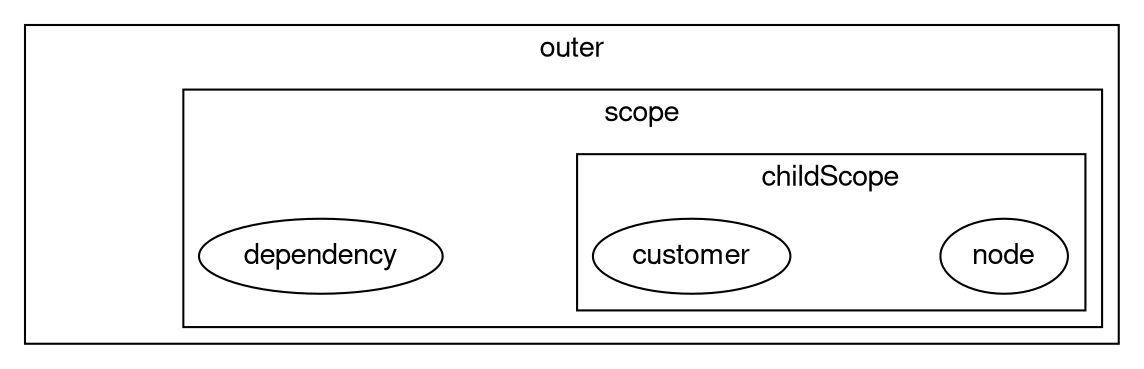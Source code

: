 digraph unix {
  graph [ dpi = 75 ]; 
  graph [nodesep = 1.0; ranksep=1];
  fontname="Helvetica,Arial,sans-serif"
  node [fontname="Helvetica,Arial,sans-serif"]
  edge [fontname="Helvetica,Arial,sans-serif"]
  subgraph cluster_outer_6 {
    label = "outer"; // scope
    invisible [label = "", shape = point, style=invis]; // outer
    subgraph cluster_scope_7 {
      label = "scope"; // scope
      dependency_4 [
        label = "dependency"; // node
      ];
      subgraph cluster_childScope_8 {
        label = "childScope"; // scope
        node_5 [
          label = "node"; // node
        ];
        customer_6 [
          label = "customer"; // node
        ];
        
      }
      
    }
    
  }
}
